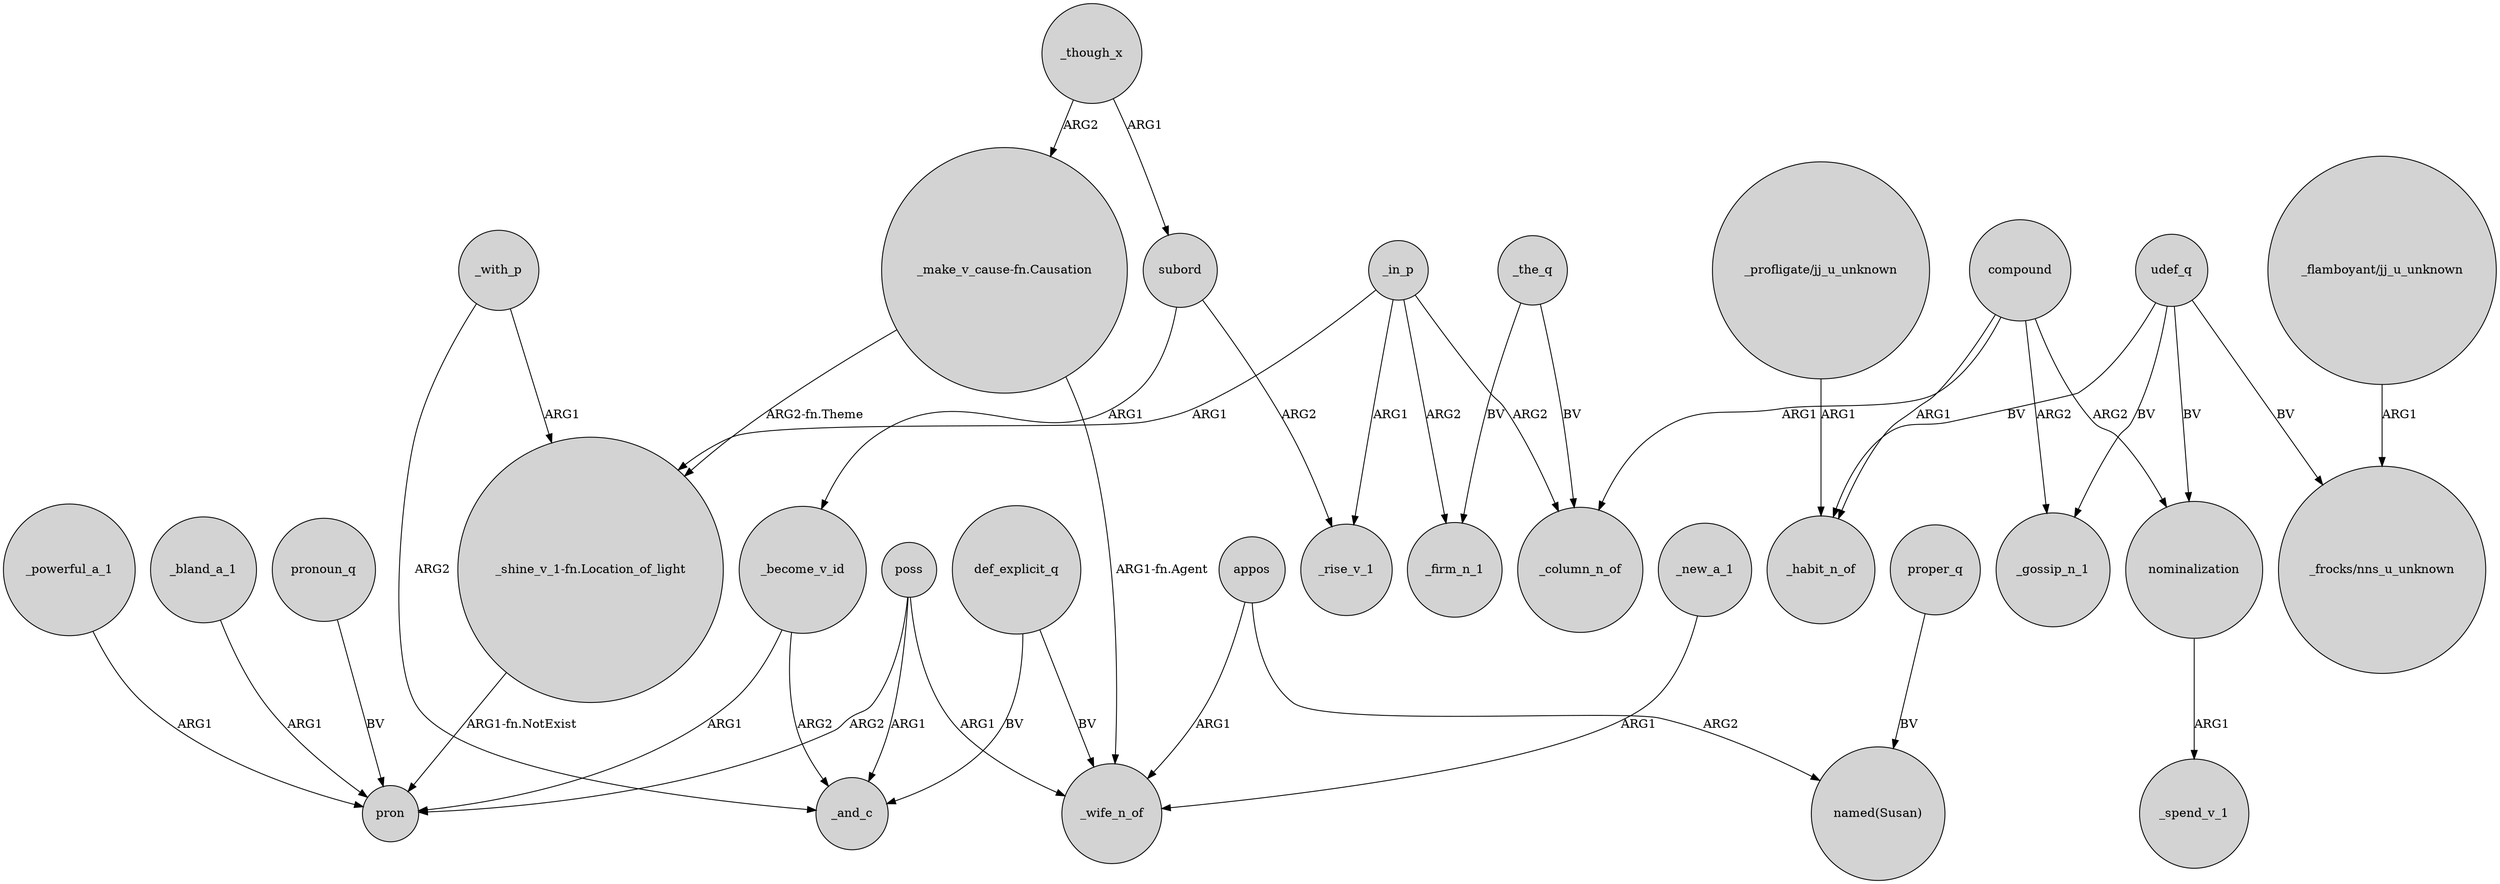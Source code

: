 digraph {
	node [shape=circle style=filled]
	_with_p -> _and_c [label=ARG2]
	udef_q -> _habit_n_of [label=BV]
	compound -> _gossip_n_1 [label=ARG2]
	_though_x -> subord [label=ARG1]
	poss -> pron [label=ARG2]
	poss -> _and_c [label=ARG1]
	nominalization -> _spend_v_1 [label=ARG1]
	"_flamboyant/jj_u_unknown" -> "_frocks/nns_u_unknown" [label=ARG1]
	def_explicit_q -> _and_c [label=BV]
	def_explicit_q -> _wife_n_of [label=BV]
	_the_q -> _column_n_of [label=BV]
	_become_v_id -> pron [label=ARG1]
	_become_v_id -> _and_c [label=ARG2]
	proper_q -> "named(Susan)" [label=BV]
	poss -> _wife_n_of [label=ARG1]
	compound -> nominalization [label=ARG2]
	compound -> _habit_n_of [label=ARG1]
	_with_p -> "_shine_v_1-fn.Location_of_light" [label=ARG1]
	_powerful_a_1 -> pron [label=ARG1]
	"_shine_v_1-fn.Location_of_light" -> pron [label="ARG1-fn.NotExist"]
	"_make_v_cause-fn.Causation" -> "_shine_v_1-fn.Location_of_light" [label="ARG2-fn.Theme"]
	_in_p -> _rise_v_1 [label=ARG1]
	pronoun_q -> pron [label=BV]
	appos -> _wife_n_of [label=ARG1]
	compound -> _column_n_of [label=ARG1]
	_new_a_1 -> _wife_n_of [label=ARG1]
	udef_q -> _gossip_n_1 [label=BV]
	udef_q -> nominalization [label=BV]
	_though_x -> "_make_v_cause-fn.Causation" [label=ARG2]
	udef_q -> "_frocks/nns_u_unknown" [label=BV]
	_bland_a_1 -> pron [label=ARG1]
	_in_p -> _firm_n_1 [label=ARG2]
	_the_q -> _firm_n_1 [label=BV]
	_in_p -> _column_n_of [label=ARG2]
	appos -> "named(Susan)" [label=ARG2]
	_in_p -> "_shine_v_1-fn.Location_of_light" [label=ARG1]
	subord -> _become_v_id [label=ARG1]
	"_profligate/jj_u_unknown" -> _habit_n_of [label=ARG1]
	subord -> _rise_v_1 [label=ARG2]
	"_make_v_cause-fn.Causation" -> _wife_n_of [label="ARG1-fn.Agent"]
}
